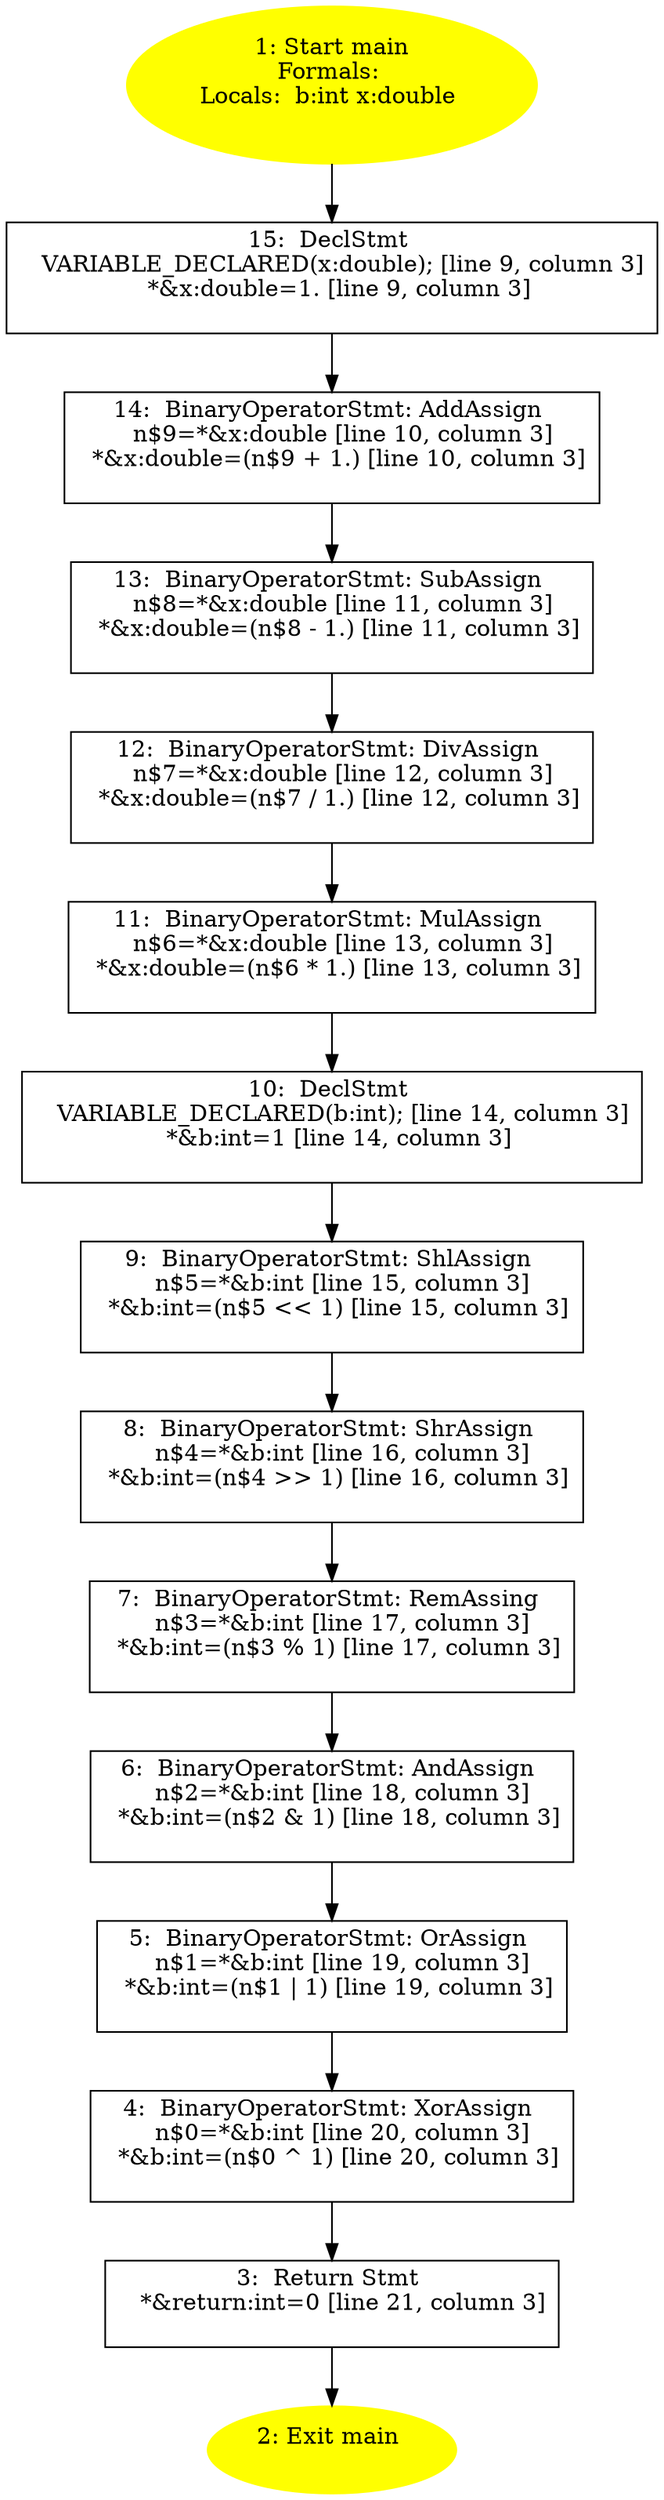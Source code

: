/* @generated */
digraph cfg {
"main.fad58de7366495db4650cfefac2fcd61_1" [label="1: Start main\nFormals: \nLocals:  b:int x:double \n  " color=yellow style=filled]
	

	 "main.fad58de7366495db4650cfefac2fcd61_1" -> "main.fad58de7366495db4650cfefac2fcd61_15" ;
"main.fad58de7366495db4650cfefac2fcd61_2" [label="2: Exit main \n  " color=yellow style=filled]
	

"main.fad58de7366495db4650cfefac2fcd61_3" [label="3:  Return Stmt \n   *&return:int=0 [line 21, column 3]\n " shape="box"]
	

	 "main.fad58de7366495db4650cfefac2fcd61_3" -> "main.fad58de7366495db4650cfefac2fcd61_2" ;
"main.fad58de7366495db4650cfefac2fcd61_4" [label="4:  BinaryOperatorStmt: XorAssign \n   n$0=*&b:int [line 20, column 3]\n  *&b:int=(n$0 ^ 1) [line 20, column 3]\n " shape="box"]
	

	 "main.fad58de7366495db4650cfefac2fcd61_4" -> "main.fad58de7366495db4650cfefac2fcd61_3" ;
"main.fad58de7366495db4650cfefac2fcd61_5" [label="5:  BinaryOperatorStmt: OrAssign \n   n$1=*&b:int [line 19, column 3]\n  *&b:int=(n$1 | 1) [line 19, column 3]\n " shape="box"]
	

	 "main.fad58de7366495db4650cfefac2fcd61_5" -> "main.fad58de7366495db4650cfefac2fcd61_4" ;
"main.fad58de7366495db4650cfefac2fcd61_6" [label="6:  BinaryOperatorStmt: AndAssign \n   n$2=*&b:int [line 18, column 3]\n  *&b:int=(n$2 & 1) [line 18, column 3]\n " shape="box"]
	

	 "main.fad58de7366495db4650cfefac2fcd61_6" -> "main.fad58de7366495db4650cfefac2fcd61_5" ;
"main.fad58de7366495db4650cfefac2fcd61_7" [label="7:  BinaryOperatorStmt: RemAssing \n   n$3=*&b:int [line 17, column 3]\n  *&b:int=(n$3 % 1) [line 17, column 3]\n " shape="box"]
	

	 "main.fad58de7366495db4650cfefac2fcd61_7" -> "main.fad58de7366495db4650cfefac2fcd61_6" ;
"main.fad58de7366495db4650cfefac2fcd61_8" [label="8:  BinaryOperatorStmt: ShrAssign \n   n$4=*&b:int [line 16, column 3]\n  *&b:int=(n$4 >> 1) [line 16, column 3]\n " shape="box"]
	

	 "main.fad58de7366495db4650cfefac2fcd61_8" -> "main.fad58de7366495db4650cfefac2fcd61_7" ;
"main.fad58de7366495db4650cfefac2fcd61_9" [label="9:  BinaryOperatorStmt: ShlAssign \n   n$5=*&b:int [line 15, column 3]\n  *&b:int=(n$5 << 1) [line 15, column 3]\n " shape="box"]
	

	 "main.fad58de7366495db4650cfefac2fcd61_9" -> "main.fad58de7366495db4650cfefac2fcd61_8" ;
"main.fad58de7366495db4650cfefac2fcd61_10" [label="10:  DeclStmt \n   VARIABLE_DECLARED(b:int); [line 14, column 3]\n  *&b:int=1 [line 14, column 3]\n " shape="box"]
	

	 "main.fad58de7366495db4650cfefac2fcd61_10" -> "main.fad58de7366495db4650cfefac2fcd61_9" ;
"main.fad58de7366495db4650cfefac2fcd61_11" [label="11:  BinaryOperatorStmt: MulAssign \n   n$6=*&x:double [line 13, column 3]\n  *&x:double=(n$6 * 1.) [line 13, column 3]\n " shape="box"]
	

	 "main.fad58de7366495db4650cfefac2fcd61_11" -> "main.fad58de7366495db4650cfefac2fcd61_10" ;
"main.fad58de7366495db4650cfefac2fcd61_12" [label="12:  BinaryOperatorStmt: DivAssign \n   n$7=*&x:double [line 12, column 3]\n  *&x:double=(n$7 / 1.) [line 12, column 3]\n " shape="box"]
	

	 "main.fad58de7366495db4650cfefac2fcd61_12" -> "main.fad58de7366495db4650cfefac2fcd61_11" ;
"main.fad58de7366495db4650cfefac2fcd61_13" [label="13:  BinaryOperatorStmt: SubAssign \n   n$8=*&x:double [line 11, column 3]\n  *&x:double=(n$8 - 1.) [line 11, column 3]\n " shape="box"]
	

	 "main.fad58de7366495db4650cfefac2fcd61_13" -> "main.fad58de7366495db4650cfefac2fcd61_12" ;
"main.fad58de7366495db4650cfefac2fcd61_14" [label="14:  BinaryOperatorStmt: AddAssign \n   n$9=*&x:double [line 10, column 3]\n  *&x:double=(n$9 + 1.) [line 10, column 3]\n " shape="box"]
	

	 "main.fad58de7366495db4650cfefac2fcd61_14" -> "main.fad58de7366495db4650cfefac2fcd61_13" ;
"main.fad58de7366495db4650cfefac2fcd61_15" [label="15:  DeclStmt \n   VARIABLE_DECLARED(x:double); [line 9, column 3]\n  *&x:double=1. [line 9, column 3]\n " shape="box"]
	

	 "main.fad58de7366495db4650cfefac2fcd61_15" -> "main.fad58de7366495db4650cfefac2fcd61_14" ;
}
